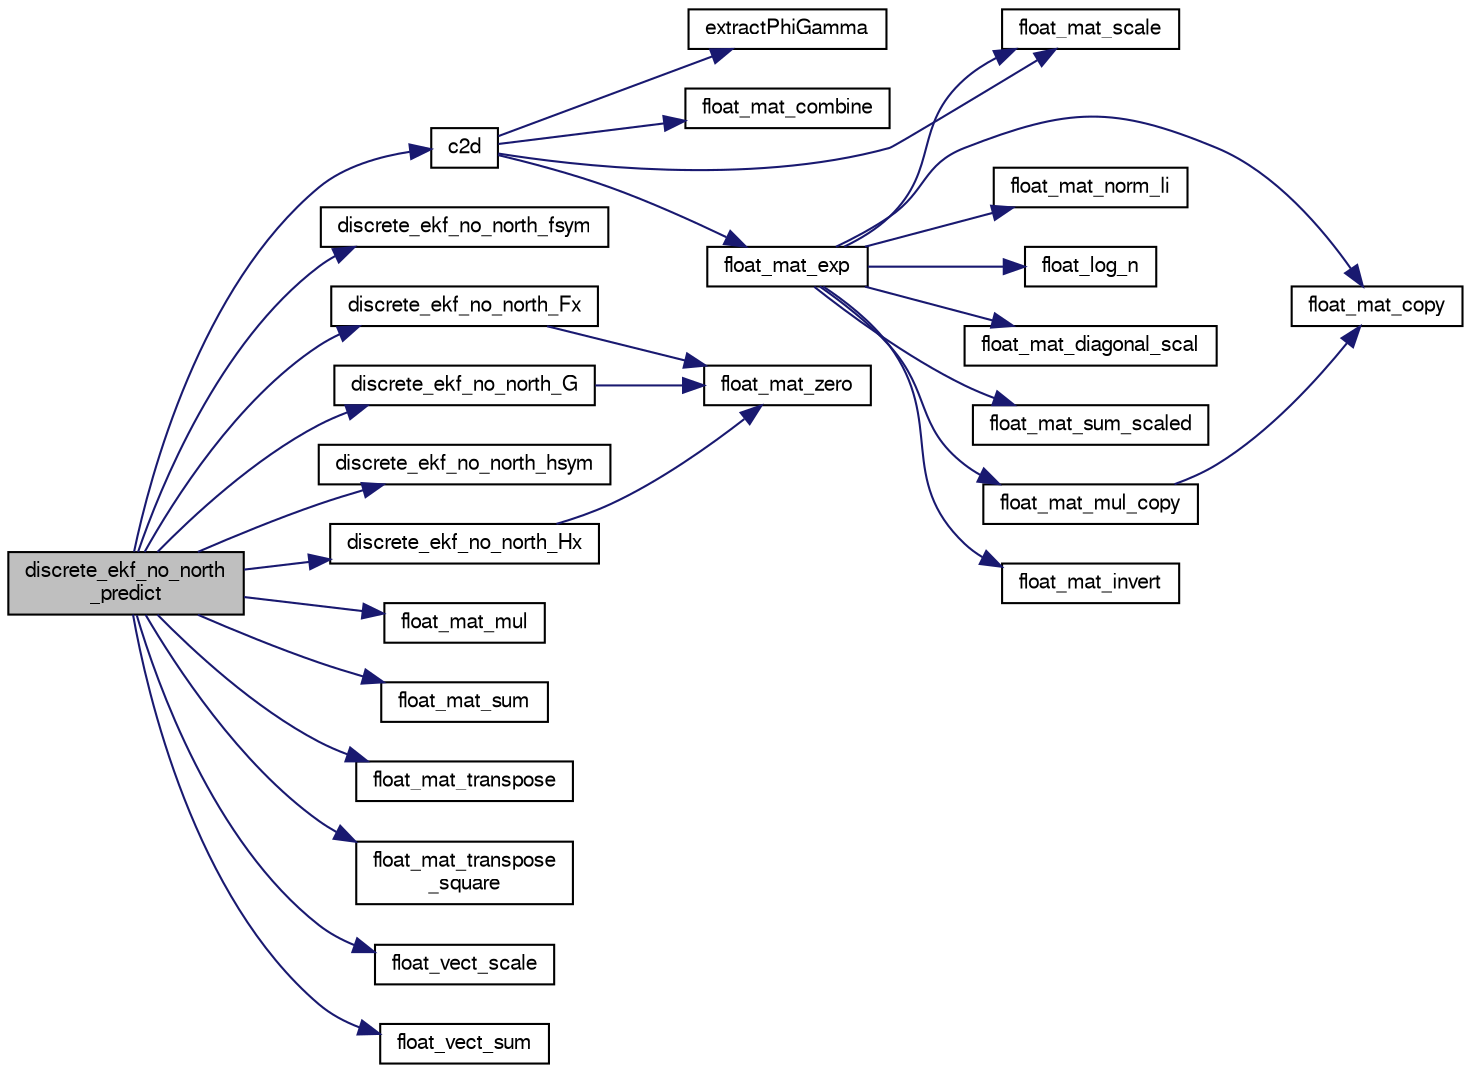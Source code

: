 digraph "discrete_ekf_no_north_predict"
{
  edge [fontname="FreeSans",fontsize="10",labelfontname="FreeSans",labelfontsize="10"];
  node [fontname="FreeSans",fontsize="10",shape=record];
  rankdir="LR";
  Node1 [label="discrete_ekf_no_north\l_predict",height=0.2,width=0.4,color="black", fillcolor="grey75", style="filled", fontcolor="black"];
  Node1 -> Node2 [color="midnightblue",fontsize="10",style="solid",fontname="FreeSans"];
  Node2 [label="c2d",height=0.2,width=0.4,color="black", fillcolor="white", style="filled",URL="$discrete__ekf__no__north_8c.html#af86012bc614ad388c003ab830233df2b"];
  Node2 -> Node3 [color="midnightblue",fontsize="10",style="solid",fontname="FreeSans"];
  Node3 [label="extractPhiGamma",height=0.2,width=0.4,color="black", fillcolor="white", style="filled",URL="$discrete__ekf__no__north_8c.html#abd65692b984880ac12c8830bc0d13a74"];
  Node2 -> Node4 [color="midnightblue",fontsize="10",style="solid",fontname="FreeSans"];
  Node4 [label="float_mat_combine",height=0.2,width=0.4,color="black", fillcolor="white", style="filled",URL="$discrete__ekf__no__north_8c.html#a0f04bbd8ea2c7c966088e7923c32795d"];
  Node2 -> Node5 [color="midnightblue",fontsize="10",style="solid",fontname="FreeSans"];
  Node5 [label="float_mat_exp",height=0.2,width=0.4,color="black", fillcolor="white", style="filled",URL="$group__math__algebra__float.html#gaeb5940ad15aabefb645cb12408ddde64"];
  Node5 -> Node6 [color="midnightblue",fontsize="10",style="solid",fontname="FreeSans"];
  Node6 [label="float_mat_copy",height=0.2,width=0.4,color="black", fillcolor="white", style="filled",URL="$group__math__algebra__float.html#ga754c66fe568df91ead5586882a23a11c",tooltip="a = b "];
  Node5 -> Node7 [color="midnightblue",fontsize="10",style="solid",fontname="FreeSans"];
  Node7 [label="float_mat_norm_li",height=0.2,width=0.4,color="black", fillcolor="white", style="filled",URL="$group__math__algebra__float.html#ga898afbe17e4a3ea8d41eccca93f38380"];
  Node5 -> Node8 [color="midnightblue",fontsize="10",style="solid",fontname="FreeSans"];
  Node8 [label="float_log_n",height=0.2,width=0.4,color="black", fillcolor="white", style="filled",URL="$group__math__algebra__float.html#gaecb7daf430a3da5c41c663ab2d6610e0"];
  Node5 -> Node9 [color="midnightblue",fontsize="10",style="solid",fontname="FreeSans"];
  Node9 [label="float_mat_scale",height=0.2,width=0.4,color="black", fillcolor="white", style="filled",URL="$group__math__algebra__float.html#gaf5ee18dbb01978a1b7f9e835d76c33b2",tooltip="a *= k, where k is a scalar value "];
  Node5 -> Node10 [color="midnightblue",fontsize="10",style="solid",fontname="FreeSans"];
  Node10 [label="float_mat_diagonal_scal",height=0.2,width=0.4,color="black", fillcolor="white", style="filled",URL="$group__math__algebra__float.html#gaf1c0978a245e92964885adc84914875a",tooltip="Make an n x n identity matrix (for matrix passed as array) "];
  Node5 -> Node11 [color="midnightblue",fontsize="10",style="solid",fontname="FreeSans"];
  Node11 [label="float_mat_sum_scaled",height=0.2,width=0.4,color="black", fillcolor="white", style="filled",URL="$group__math__algebra__float.html#ga6c3eaa1d6327a8ee48875e464bb17821",tooltip="a += k*b, where k is a scalar value "];
  Node5 -> Node12 [color="midnightblue",fontsize="10",style="solid",fontname="FreeSans"];
  Node12 [label="float_mat_mul_copy",height=0.2,width=0.4,color="black", fillcolor="white", style="filled",URL="$group__math__algebra__float.html#ga70969c0bcad48de1efd30559b0ce6de5",tooltip="o = a * b "];
  Node12 -> Node6 [color="midnightblue",fontsize="10",style="solid",fontname="FreeSans"];
  Node5 -> Node13 [color="midnightblue",fontsize="10",style="solid",fontname="FreeSans"];
  Node13 [label="float_mat_invert",height=0.2,width=0.4,color="black", fillcolor="white", style="filled",URL="$group__math__algebra__float.html#gac709319b9359bbc53bf3f6a5a57e66b0",tooltip="Calculate inverse of any n x n matrix (passed as C array) o = mat^-1 Algorithm verified with Matlab..."];
  Node2 -> Node9 [color="midnightblue",fontsize="10",style="solid",fontname="FreeSans"];
  Node1 -> Node14 [color="midnightblue",fontsize="10",style="solid",fontname="FreeSans"];
  Node14 [label="discrete_ekf_no_north_fsym",height=0.2,width=0.4,color="black", fillcolor="white", style="filled",URL="$discrete__ekf__no__north_8c.html#a9c1f755421c5f25dfb409c812c7b7d3b"];
  Node1 -> Node15 [color="midnightblue",fontsize="10",style="solid",fontname="FreeSans"];
  Node15 [label="discrete_ekf_no_north_Fx",height=0.2,width=0.4,color="black", fillcolor="white", style="filled",URL="$discrete__ekf__no__north_8c.html#aa78ef67ab8d75ab39ea401604050d9a4"];
  Node15 -> Node16 [color="midnightblue",fontsize="10",style="solid",fontname="FreeSans"];
  Node16 [label="float_mat_zero",height=0.2,width=0.4,color="black", fillcolor="white", style="filled",URL="$group__math__algebra__float.html#ga9a4f92b5522ef528fb5a9d97e5081deb",tooltip="a = 0 "];
  Node1 -> Node17 [color="midnightblue",fontsize="10",style="solid",fontname="FreeSans"];
  Node17 [label="discrete_ekf_no_north_G",height=0.2,width=0.4,color="black", fillcolor="white", style="filled",URL="$discrete__ekf__no__north_8c.html#adc0389d92f87b2725f5396b1b5b0e743"];
  Node17 -> Node16 [color="midnightblue",fontsize="10",style="solid",fontname="FreeSans"];
  Node1 -> Node18 [color="midnightblue",fontsize="10",style="solid",fontname="FreeSans"];
  Node18 [label="discrete_ekf_no_north_hsym",height=0.2,width=0.4,color="black", fillcolor="white", style="filled",URL="$discrete__ekf__no__north_8c.html#a3d3383daaaf3fcbf24151b6ababdbf2e"];
  Node1 -> Node19 [color="midnightblue",fontsize="10",style="solid",fontname="FreeSans"];
  Node19 [label="discrete_ekf_no_north_Hx",height=0.2,width=0.4,color="black", fillcolor="white", style="filled",URL="$discrete__ekf__no__north_8c.html#a3483746f88085fd9718bba006a89e253"];
  Node19 -> Node16 [color="midnightblue",fontsize="10",style="solid",fontname="FreeSans"];
  Node1 -> Node20 [color="midnightblue",fontsize="10",style="solid",fontname="FreeSans"];
  Node20 [label="float_mat_mul",height=0.2,width=0.4,color="black", fillcolor="white", style="filled",URL="$group__math__algebra__float.html#gaa2086b4cd9a5203452c165ee3c55eaee",tooltip="o = a * b "];
  Node1 -> Node21 [color="midnightblue",fontsize="10",style="solid",fontname="FreeSans"];
  Node21 [label="float_mat_sum",height=0.2,width=0.4,color="black", fillcolor="white", style="filled",URL="$group__math__algebra__float.html#ga2d143f10f40b2f1299abc89b74d45a7d",tooltip="o = a + b "];
  Node1 -> Node22 [color="midnightblue",fontsize="10",style="solid",fontname="FreeSans"];
  Node22 [label="float_mat_transpose",height=0.2,width=0.4,color="black", fillcolor="white", style="filled",URL="$group__math__algebra__float.html#gac0b12ae200ef9402d3f1bc63d9997118",tooltip="transpose non-square matrix "];
  Node1 -> Node23 [color="midnightblue",fontsize="10",style="solid",fontname="FreeSans"];
  Node23 [label="float_mat_transpose\l_square",height=0.2,width=0.4,color="black", fillcolor="white", style="filled",URL="$group__math__algebra__float.html#gad97a0203820a902c0702bcad314a7bc4",tooltip="transpose square matrix "];
  Node1 -> Node24 [color="midnightblue",fontsize="10",style="solid",fontname="FreeSans"];
  Node24 [label="float_vect_scale",height=0.2,width=0.4,color="black", fillcolor="white", style="filled",URL="$group__math__algebra__float.html#ga5414ddf453898006f97d7d5af12795e4",tooltip="a *= s "];
  Node1 -> Node25 [color="midnightblue",fontsize="10",style="solid",fontname="FreeSans"];
  Node25 [label="float_vect_sum",height=0.2,width=0.4,color="black", fillcolor="white", style="filled",URL="$group__math__algebra__float.html#ga0c9a0d18305c582cf58a79771919c1e9",tooltip="o = a + b "];
}
